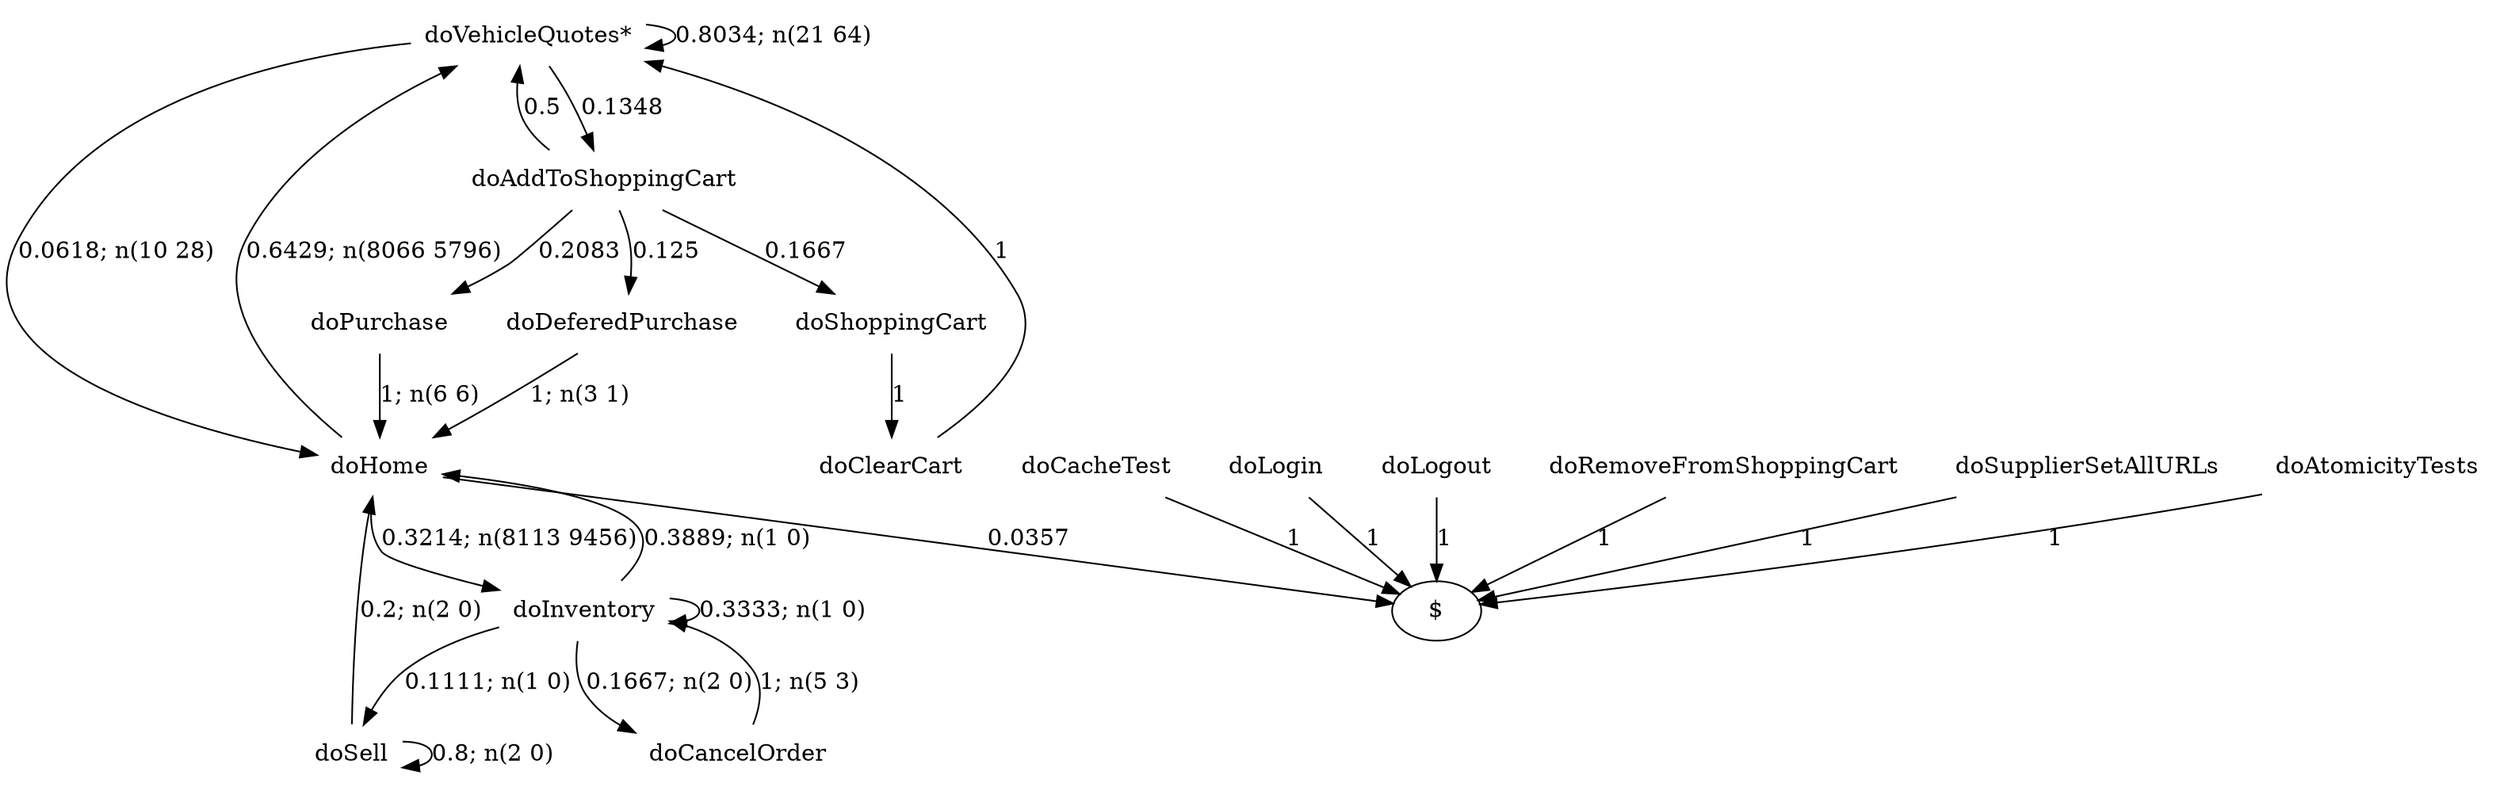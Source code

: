 digraph G {"doVehicleQuotes*" [label="doVehicleQuotes*",shape=none];"doSupplierSetAllURLs" [label="doSupplierSetAllURLs",shape=none];"doAtomicityTests" [label="doAtomicityTests",shape=none];"doCacheTest" [label="doCacheTest",shape=none];"doLogin" [label="doLogin",shape=none];"doAddToShoppingCart" [label="doAddToShoppingCart",shape=none];"doDeferedPurchase" [label="doDeferedPurchase",shape=none];"doHome" [label="doHome",shape=none];"doShoppingCart" [label="doShoppingCart",shape=none];"doClearCart" [label="doClearCart",shape=none];"doPurchase" [label="doPurchase",shape=none];"doInventory" [label="doInventory",shape=none];"doSell" [label="doSell",shape=none];"doLogout" [label="doLogout",shape=none];"doCancelOrder" [label="doCancelOrder",shape=none];"doRemoveFromShoppingCart" [label="doRemoveFromShoppingCart",shape=none];"doVehicleQuotes*"->"doVehicleQuotes*" [style=solid,label="0.8034; n(21 64)"];"doVehicleQuotes*"->"doAddToShoppingCart" [style=solid,label="0.1348"];"doVehicleQuotes*"->"doHome" [style=solid,label="0.0618; n(10 28)"];"doSupplierSetAllURLs"->"$" [style=solid,label="1"];"doAtomicityTests"->"$" [style=solid,label="1"];"doCacheTest"->"$" [style=solid,label="1"];"doLogin"->"$" [style=solid,label="1"];"doAddToShoppingCart"->"doVehicleQuotes*" [style=solid,label="0.5"];"doAddToShoppingCart"->"doDeferedPurchase" [style=solid,label="0.125"];"doAddToShoppingCart"->"doShoppingCart" [style=solid,label="0.1667"];"doAddToShoppingCart"->"doPurchase" [style=solid,label="0.2083"];"doDeferedPurchase"->"doHome" [style=solid,label="1; n(3 1)"];"doHome"->"doVehicleQuotes*" [style=solid,label="0.6429; n(8066 5796)"];"doHome"->"doInventory" [style=solid,label="0.3214; n(8113 9456)"];"doHome"->"$" [style=solid,label="0.0357"];"doShoppingCart"->"doClearCart" [style=solid,label="1"];"doClearCart"->"doVehicleQuotes*" [style=solid,label="1"];"doPurchase"->"doHome" [style=solid,label="1; n(6 6)"];"doInventory"->"doHome" [style=solid,label="0.3889; n(1 0)"];"doInventory"->"doInventory" [style=solid,label="0.3333; n(1 0)"];"doInventory"->"doSell" [style=solid,label="0.1111; n(1 0)"];"doInventory"->"doCancelOrder" [style=solid,label="0.1667; n(2 0)"];"doSell"->"doHome" [style=solid,label="0.2; n(2 0)"];"doSell"->"doSell" [style=solid,label="0.8; n(2 0)"];"doLogout"->"$" [style=solid,label="1"];"doCancelOrder"->"doInventory" [style=solid,label="1; n(5 3)"];"doRemoveFromShoppingCart"->"$" [style=solid,label="1"];}
